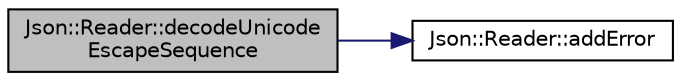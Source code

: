 digraph "Json::Reader::decodeUnicodeEscapeSequence"
{
 // LATEX_PDF_SIZE
  edge [fontname="Helvetica",fontsize="10",labelfontname="Helvetica",labelfontsize="10"];
  node [fontname="Helvetica",fontsize="10",shape=record];
  rankdir="LR";
  Node1 [label="Json::Reader::decodeUnicode\lEscapeSequence",height=0.2,width=0.4,color="black", fillcolor="grey75", style="filled", fontcolor="black",tooltip=" "];
  Node1 -> Node2 [color="midnightblue",fontsize="10",style="solid",fontname="Helvetica"];
  Node2 [label="Json::Reader::addError",height=0.2,width=0.4,color="black", fillcolor="white", style="filled",URL="$class_json_1_1_reader.html#af02176a1d2786b4415bbb00a1b10bb6b",tooltip=" "];
}
